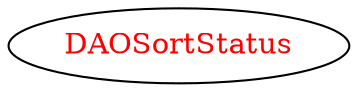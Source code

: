 digraph dependencyGraph {
 concentrate=true;
 ranksep="2.0";
 rankdir="LR"; 
 splines="ortho";
"DAOSortStatus" [fontcolor="red"];
}